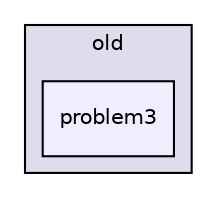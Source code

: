 digraph "C:/Users/Ayo/Desktop/jenes 2.0/src/jenes/tutorials/old/problem3" {
  compound=true
  node [ fontsize="10", fontname="Helvetica"];
  edge [ labelfontsize="10", labelfontname="Helvetica"];
  subgraph clusterdir_ef30465ad283d2c9261a48472e49d20d {
    graph [ bgcolor="#ddddee", pencolor="black", label="old" fontname="Helvetica", fontsize="10", URL="dir_ef30465ad283d2c9261a48472e49d20d.html"]
  dir_14231580ddc579a901806ffa329deb7d [shape=box, label="problem3", style="filled", fillcolor="#eeeeff", pencolor="black", URL="dir_14231580ddc579a901806ffa329deb7d.html"];
  }
}
